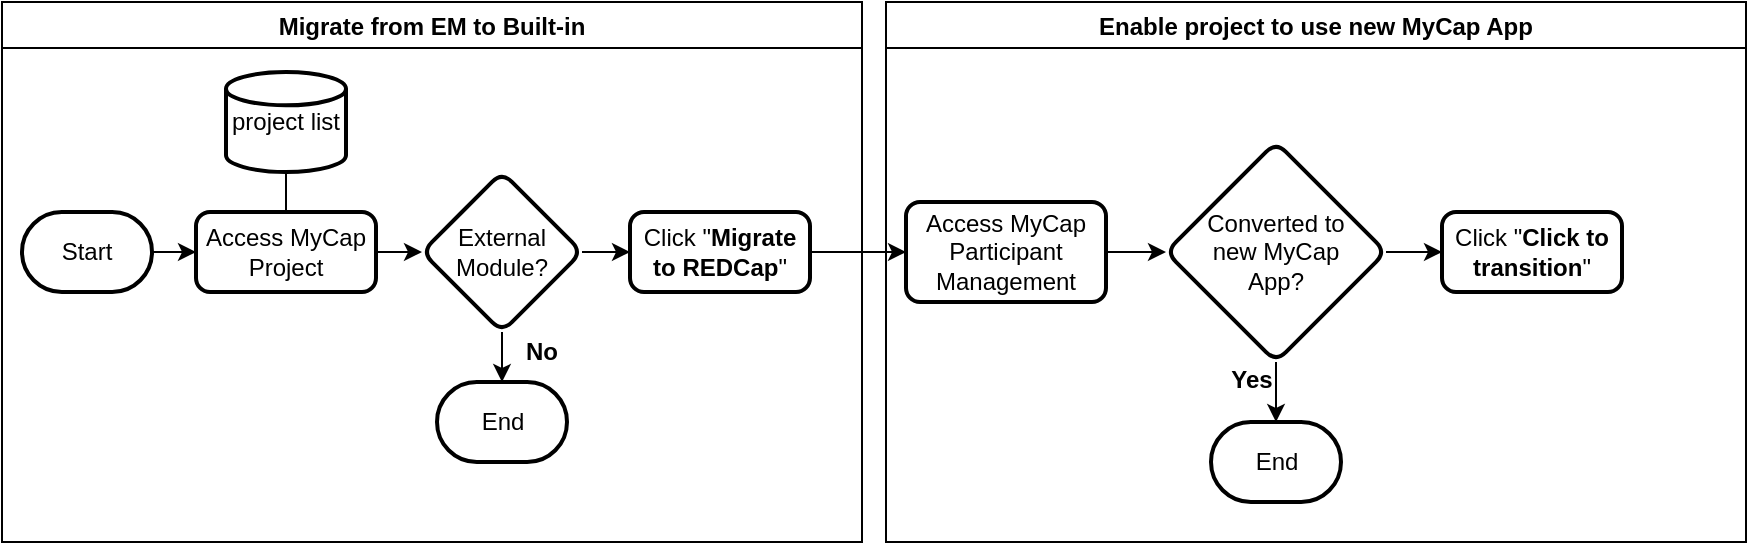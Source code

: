 <mxfile version="24.5.2" type="github">
  <diagram name="Page-1" id="LliTMoAP3RAonW_pft9a">
    <mxGraphModel dx="1338" dy="663" grid="1" gridSize="10" guides="1" tooltips="1" connect="1" arrows="1" fold="1" page="1" pageScale="1" pageWidth="1100" pageHeight="850" math="0" shadow="0">
      <root>
        <mxCell id="0" />
        <mxCell id="1" parent="0" />
        <mxCell id="OmPB4cYDcqWmJxWOJFD4-1" value="Migrate from EM to Built-in" style="swimlane;" vertex="1" parent="1">
          <mxGeometry x="60" y="50" width="430" height="270" as="geometry">
            <mxRectangle x="60" y="50" width="230" height="30" as="alternateBounds" />
          </mxGeometry>
        </mxCell>
        <mxCell id="OmPB4cYDcqWmJxWOJFD4-5" value="" style="edgeStyle=orthogonalEdgeStyle;rounded=0;orthogonalLoop=1;jettySize=auto;html=1;" edge="1" parent="OmPB4cYDcqWmJxWOJFD4-1" source="OmPB4cYDcqWmJxWOJFD4-3" target="OmPB4cYDcqWmJxWOJFD4-4">
          <mxGeometry relative="1" as="geometry" />
        </mxCell>
        <mxCell id="OmPB4cYDcqWmJxWOJFD4-3" value="Access MyCap&lt;br&gt;Project" style="rounded=1;whiteSpace=wrap;html=1;absoluteArcSize=1;arcSize=14;strokeWidth=2;" vertex="1" parent="OmPB4cYDcqWmJxWOJFD4-1">
          <mxGeometry x="97" y="105" width="90" height="40" as="geometry" />
        </mxCell>
        <mxCell id="OmPB4cYDcqWmJxWOJFD4-7" value="" style="edgeStyle=orthogonalEdgeStyle;rounded=0;orthogonalLoop=1;jettySize=auto;html=1;" edge="1" parent="OmPB4cYDcqWmJxWOJFD4-1" source="OmPB4cYDcqWmJxWOJFD4-4" target="OmPB4cYDcqWmJxWOJFD4-6">
          <mxGeometry relative="1" as="geometry" />
        </mxCell>
        <mxCell id="OmPB4cYDcqWmJxWOJFD4-16" value="" style="edgeStyle=orthogonalEdgeStyle;rounded=0;orthogonalLoop=1;jettySize=auto;html=1;" edge="1" parent="OmPB4cYDcqWmJxWOJFD4-1" source="OmPB4cYDcqWmJxWOJFD4-4" target="OmPB4cYDcqWmJxWOJFD4-15">
          <mxGeometry relative="1" as="geometry" />
        </mxCell>
        <mxCell id="OmPB4cYDcqWmJxWOJFD4-4" value="External&lt;br&gt;Module?" style="rhombus;whiteSpace=wrap;html=1;rounded=1;arcSize=14;strokeWidth=2;" vertex="1" parent="OmPB4cYDcqWmJxWOJFD4-1">
          <mxGeometry x="210" y="85" width="80" height="80" as="geometry" />
        </mxCell>
        <mxCell id="OmPB4cYDcqWmJxWOJFD4-6" value="End" style="strokeWidth=2;html=1;shape=mxgraph.flowchart.terminator;whiteSpace=wrap;" vertex="1" parent="OmPB4cYDcqWmJxWOJFD4-1">
          <mxGeometry x="217.5" y="190" width="65" height="40" as="geometry" />
        </mxCell>
        <mxCell id="OmPB4cYDcqWmJxWOJFD4-8" value="No" style="text;html=1;align=center;verticalAlign=middle;whiteSpace=wrap;rounded=0;fontStyle=1" vertex="1" parent="OmPB4cYDcqWmJxWOJFD4-1">
          <mxGeometry x="240" y="160" width="60" height="30" as="geometry" />
        </mxCell>
        <UserObject label="project list" link="data:page/id,LliTMoAP3RAonW_pft9a" linkTarget="_blank" id="OmPB4cYDcqWmJxWOJFD4-11">
          <mxCell style="strokeWidth=2;html=1;shape=mxgraph.flowchart.database;whiteSpace=wrap;" vertex="1" parent="OmPB4cYDcqWmJxWOJFD4-1">
            <mxGeometry x="112" y="35" width="60" height="50" as="geometry" />
          </mxCell>
        </UserObject>
        <mxCell id="OmPB4cYDcqWmJxWOJFD4-12" value="" style="endArrow=none;html=1;rounded=0;entryX=0.5;entryY=1;entryDx=0;entryDy=0;entryPerimeter=0;exitX=0.5;exitY=0;exitDx=0;exitDy=0;" edge="1" parent="OmPB4cYDcqWmJxWOJFD4-1" source="OmPB4cYDcqWmJxWOJFD4-3" target="OmPB4cYDcqWmJxWOJFD4-11">
          <mxGeometry width="50" height="50" relative="1" as="geometry">
            <mxPoint x="45" y="215" as="sourcePoint" />
            <mxPoint x="95" y="165" as="targetPoint" />
          </mxGeometry>
        </mxCell>
        <mxCell id="OmPB4cYDcqWmJxWOJFD4-15" value="Click &quot;&lt;b&gt;Migrate&lt;br&gt;to REDCap&lt;/b&gt;&quot;" style="rounded=1;whiteSpace=wrap;html=1;absoluteArcSize=1;arcSize=14;strokeWidth=2;" vertex="1" parent="OmPB4cYDcqWmJxWOJFD4-1">
          <mxGeometry x="314" y="105" width="90" height="40" as="geometry" />
        </mxCell>
        <mxCell id="OmPB4cYDcqWmJxWOJFD4-19" value="" style="edgeStyle=orthogonalEdgeStyle;rounded=0;orthogonalLoop=1;jettySize=auto;html=1;" edge="1" parent="OmPB4cYDcqWmJxWOJFD4-1" source="OmPB4cYDcqWmJxWOJFD4-18" target="OmPB4cYDcqWmJxWOJFD4-3">
          <mxGeometry relative="1" as="geometry" />
        </mxCell>
        <mxCell id="OmPB4cYDcqWmJxWOJFD4-18" value="Start" style="strokeWidth=2;html=1;shape=mxgraph.flowchart.terminator;whiteSpace=wrap;" vertex="1" parent="OmPB4cYDcqWmJxWOJFD4-1">
          <mxGeometry x="10" y="105" width="65" height="40" as="geometry" />
        </mxCell>
        <mxCell id="OmPB4cYDcqWmJxWOJFD4-28" value="Enable project to use new MyCap App" style="swimlane;startSize=23;" vertex="1" parent="1">
          <mxGeometry x="502" y="50" width="430" height="270" as="geometry">
            <mxRectangle x="60" y="50" width="230" height="30" as="alternateBounds" />
          </mxGeometry>
        </mxCell>
        <mxCell id="OmPB4cYDcqWmJxWOJFD4-29" value="" style="edgeStyle=orthogonalEdgeStyle;rounded=0;orthogonalLoop=1;jettySize=auto;html=1;" edge="1" parent="OmPB4cYDcqWmJxWOJFD4-28" source="OmPB4cYDcqWmJxWOJFD4-30" target="OmPB4cYDcqWmJxWOJFD4-33">
          <mxGeometry relative="1" as="geometry" />
        </mxCell>
        <mxCell id="OmPB4cYDcqWmJxWOJFD4-30" value="Access MyCap&lt;br&gt;Participant Management" style="rounded=1;whiteSpace=wrap;html=1;absoluteArcSize=1;arcSize=14;strokeWidth=2;" vertex="1" parent="OmPB4cYDcqWmJxWOJFD4-28">
          <mxGeometry x="10" y="100" width="100" height="50" as="geometry" />
        </mxCell>
        <mxCell id="OmPB4cYDcqWmJxWOJFD4-31" value="" style="edgeStyle=orthogonalEdgeStyle;rounded=0;orthogonalLoop=1;jettySize=auto;html=1;" edge="1" parent="OmPB4cYDcqWmJxWOJFD4-28" source="OmPB4cYDcqWmJxWOJFD4-33" target="OmPB4cYDcqWmJxWOJFD4-34">
          <mxGeometry relative="1" as="geometry" />
        </mxCell>
        <mxCell id="OmPB4cYDcqWmJxWOJFD4-32" value="" style="edgeStyle=orthogonalEdgeStyle;rounded=0;orthogonalLoop=1;jettySize=auto;html=1;" edge="1" parent="OmPB4cYDcqWmJxWOJFD4-28" source="OmPB4cYDcqWmJxWOJFD4-33" target="OmPB4cYDcqWmJxWOJFD4-38">
          <mxGeometry relative="1" as="geometry" />
        </mxCell>
        <mxCell id="OmPB4cYDcqWmJxWOJFD4-33" value="Converted to&lt;br&gt;new MyCap&lt;br&gt;App?" style="rhombus;whiteSpace=wrap;html=1;rounded=1;arcSize=14;strokeWidth=2;" vertex="1" parent="OmPB4cYDcqWmJxWOJFD4-28">
          <mxGeometry x="140" y="70" width="110" height="110" as="geometry" />
        </mxCell>
        <mxCell id="OmPB4cYDcqWmJxWOJFD4-34" value="End" style="strokeWidth=2;html=1;shape=mxgraph.flowchart.terminator;whiteSpace=wrap;" vertex="1" parent="OmPB4cYDcqWmJxWOJFD4-28">
          <mxGeometry x="162.5" y="210" width="65" height="40" as="geometry" />
        </mxCell>
        <mxCell id="OmPB4cYDcqWmJxWOJFD4-35" value="Yes" style="text;html=1;align=center;verticalAlign=middle;whiteSpace=wrap;rounded=0;fontStyle=1" vertex="1" parent="OmPB4cYDcqWmJxWOJFD4-28">
          <mxGeometry x="153" y="174" width="60" height="30" as="geometry" />
        </mxCell>
        <mxCell id="OmPB4cYDcqWmJxWOJFD4-38" value="Click &quot;&lt;b&gt;Click to transition&lt;/b&gt;&quot;" style="rounded=1;whiteSpace=wrap;html=1;absoluteArcSize=1;arcSize=14;strokeWidth=2;" vertex="1" parent="OmPB4cYDcqWmJxWOJFD4-28">
          <mxGeometry x="278" y="105" width="90" height="40" as="geometry" />
        </mxCell>
        <mxCell id="OmPB4cYDcqWmJxWOJFD4-42" value="" style="edgeStyle=orthogonalEdgeStyle;rounded=0;orthogonalLoop=1;jettySize=auto;html=1;entryX=0;entryY=0.5;entryDx=0;entryDy=0;" edge="1" parent="1" source="OmPB4cYDcqWmJxWOJFD4-15" target="OmPB4cYDcqWmJxWOJFD4-30">
          <mxGeometry relative="1" as="geometry">
            <mxPoint x="500" y="175" as="targetPoint" />
          </mxGeometry>
        </mxCell>
      </root>
    </mxGraphModel>
  </diagram>
</mxfile>
